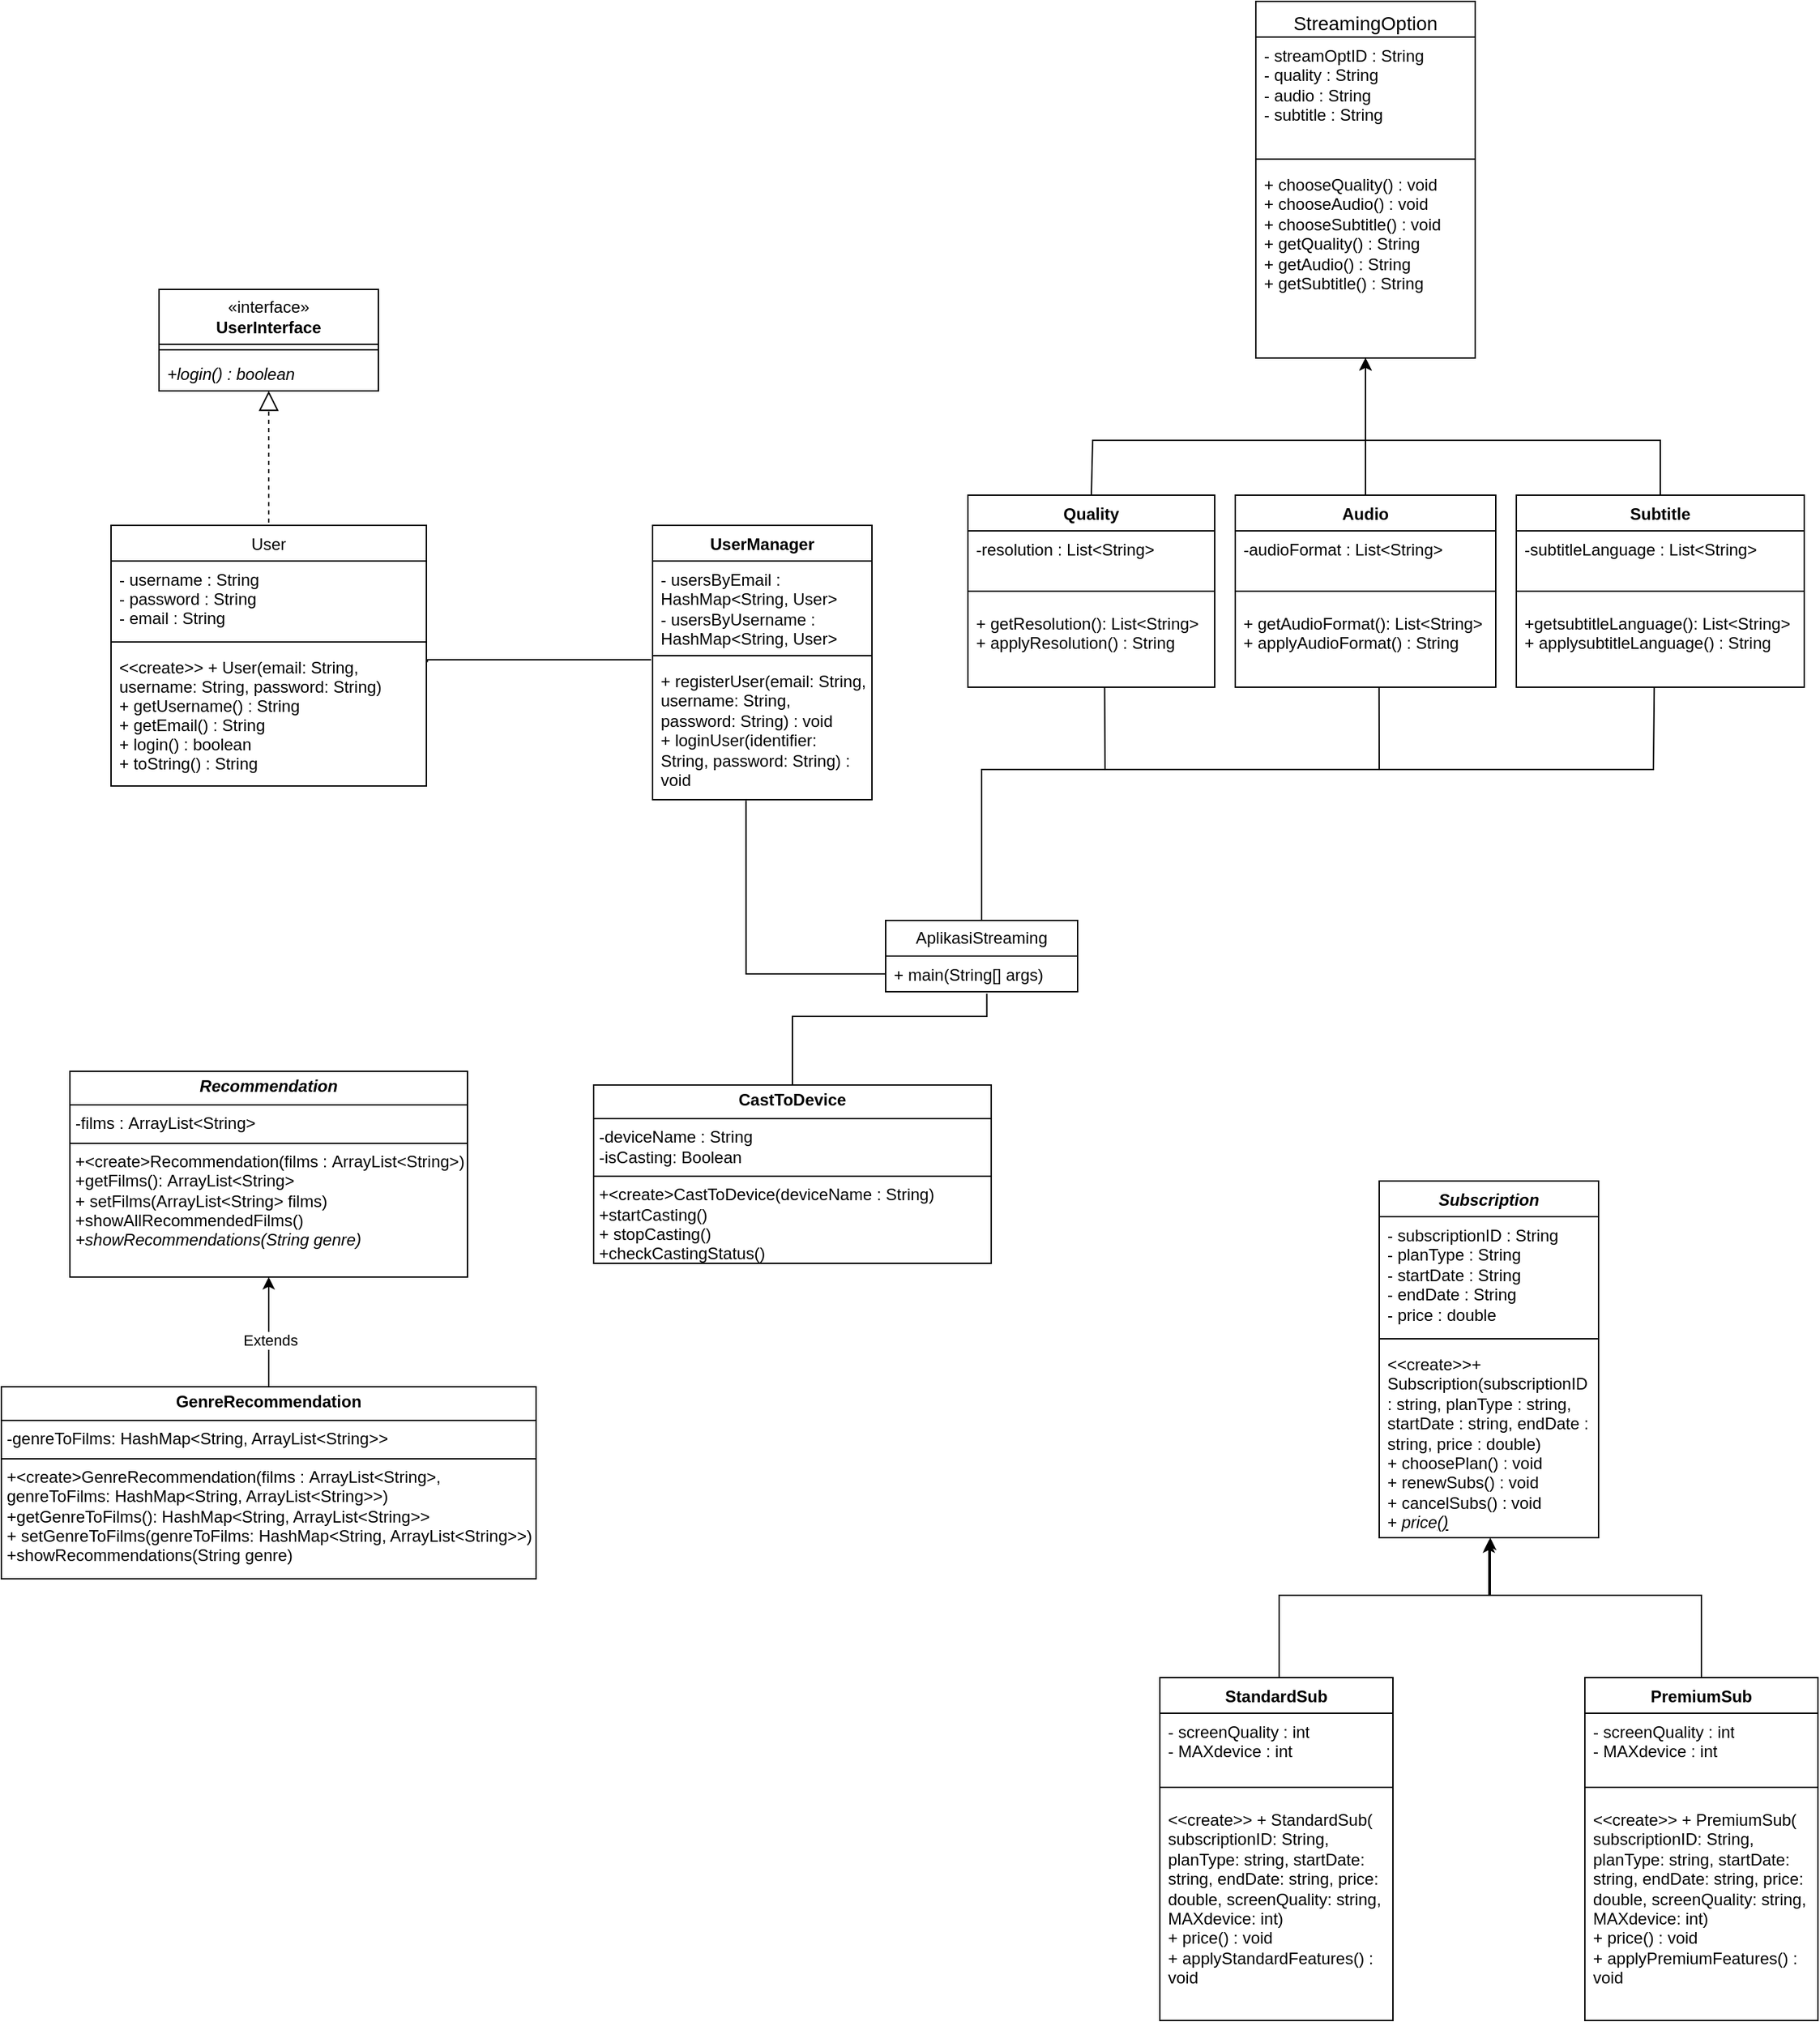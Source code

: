 <mxfile version="25.0.3">
  <diagram id="C5RBs43oDa-KdzZeNtuy" name="Page-1">
    <mxGraphModel dx="1180" dy="1843" grid="1" gridSize="10" guides="1" tooltips="1" connect="1" arrows="1" fold="1" page="1" pageScale="1" pageWidth="827" pageHeight="1169" math="0" shadow="0">
      <root>
        <mxCell id="WIyWlLk6GJQsqaUBKTNV-0" />
        <mxCell id="WIyWlLk6GJQsqaUBKTNV-1" parent="WIyWlLk6GJQsqaUBKTNV-0" />
        <mxCell id="zkfFHV4jXpPFQw0GAbJ--6" value="User" style="swimlane;fontStyle=0;align=center;verticalAlign=top;childLayout=stackLayout;horizontal=1;startSize=26;horizontalStack=0;resizeParent=1;resizeLast=0;collapsible=1;marginBottom=0;rounded=0;shadow=0;strokeWidth=1;" parent="WIyWlLk6GJQsqaUBKTNV-1" vertex="1">
          <mxGeometry x="185" y="382" width="230" height="190" as="geometry">
            <mxRectangle x="130" y="380" width="160" height="26" as="alternateBounds" />
          </mxGeometry>
        </mxCell>
        <mxCell id="zkfFHV4jXpPFQw0GAbJ--7" value="- username : String&#xa;- password : String&#xa;- email : String" style="text;align=left;verticalAlign=top;spacingLeft=4;spacingRight=4;overflow=hidden;rotatable=0;points=[[0,0.5],[1,0.5]];portConstraint=eastwest;" parent="zkfFHV4jXpPFQw0GAbJ--6" vertex="1">
          <mxGeometry y="26" width="230" height="54" as="geometry" />
        </mxCell>
        <mxCell id="zkfFHV4jXpPFQw0GAbJ--9" value="" style="line;html=1;strokeWidth=1;align=left;verticalAlign=middle;spacingTop=-1;spacingLeft=3;spacingRight=3;rotatable=0;labelPosition=right;points=[];portConstraint=eastwest;" parent="zkfFHV4jXpPFQw0GAbJ--6" vertex="1">
          <mxGeometry y="80" width="230" height="10" as="geometry" />
        </mxCell>
        <mxCell id="heFmf04xh7JhcdJFY1r--3" value="&lt;&lt;create&gt;&gt; + User(email: String,&#xa;username: String, password: String)&#xa;+ getUsername() : String&#xa;+ getEmail() : String&#xa;+ login() : boolean&#xa;+ toString() : String" style="text;align=left;verticalAlign=top;spacingLeft=4;spacingRight=4;overflow=hidden;rotatable=0;points=[[0,0.5],[1,0.5]];portConstraint=eastwest;" parent="zkfFHV4jXpPFQw0GAbJ--6" vertex="1">
          <mxGeometry y="90" width="230" height="100" as="geometry" />
        </mxCell>
        <mxCell id="heFmf04xh7JhcdJFY1r--7" value="Classname" style="swimlane;fontStyle=1;align=center;verticalAlign=top;childLayout=stackLayout;horizontal=1;startSize=0;horizontalStack=0;resizeParent=1;resizeParentMax=0;resizeLast=0;collapsible=1;marginBottom=0;whiteSpace=wrap;html=1;" parent="WIyWlLk6GJQsqaUBKTNV-1" vertex="1">
          <mxGeometry x="220" y="210" width="160" height="74" as="geometry">
            <mxRectangle x="240" y="290" width="100" height="30" as="alternateBounds" />
          </mxGeometry>
        </mxCell>
        <mxCell id="heFmf04xh7JhcdJFY1r--4" value="«interface»&lt;br&gt;&lt;b&gt;UserInterface&lt;/b&gt;" style="html=1;whiteSpace=wrap;" parent="heFmf04xh7JhcdJFY1r--7" vertex="1">
          <mxGeometry width="160" height="40" as="geometry" />
        </mxCell>
        <mxCell id="heFmf04xh7JhcdJFY1r--9" value="" style="line;strokeWidth=1;fillColor=none;align=left;verticalAlign=middle;spacingTop=-1;spacingLeft=3;spacingRight=3;rotatable=0;labelPosition=right;points=[];portConstraint=eastwest;strokeColor=inherit;" parent="heFmf04xh7JhcdJFY1r--7" vertex="1">
          <mxGeometry y="40" width="160" height="8" as="geometry" />
        </mxCell>
        <mxCell id="heFmf04xh7JhcdJFY1r--10" value="&lt;i&gt;+login() : boolean&lt;/i&gt;" style="text;strokeColor=none;fillColor=none;align=left;verticalAlign=top;spacingLeft=4;spacingRight=4;overflow=hidden;rotatable=0;points=[[0,0.5],[1,0.5]];portConstraint=eastwest;whiteSpace=wrap;html=1;" parent="heFmf04xh7JhcdJFY1r--7" vertex="1">
          <mxGeometry y="48" width="160" height="26" as="geometry" />
        </mxCell>
        <mxCell id="heFmf04xh7JhcdJFY1r--11" value="" style="endArrow=block;dashed=1;endFill=0;endSize=12;html=1;rounded=0;" parent="WIyWlLk6GJQsqaUBKTNV-1" target="heFmf04xh7JhcdJFY1r--10" edge="1">
          <mxGeometry width="160" relative="1" as="geometry">
            <mxPoint x="300" y="380" as="sourcePoint" />
            <mxPoint x="440" y="390" as="targetPoint" />
          </mxGeometry>
        </mxCell>
        <mxCell id="heFmf04xh7JhcdJFY1r--12" value="UserManager" style="swimlane;fontStyle=1;align=center;verticalAlign=top;childLayout=stackLayout;horizontal=1;startSize=26;horizontalStack=0;resizeParent=1;resizeParentMax=0;resizeLast=0;collapsible=1;marginBottom=0;whiteSpace=wrap;html=1;" parent="WIyWlLk6GJQsqaUBKTNV-1" vertex="1">
          <mxGeometry x="580" y="382" width="160" height="200" as="geometry" />
        </mxCell>
        <mxCell id="heFmf04xh7JhcdJFY1r--13" value="- usersByEmail : HashMap&amp;lt;String, User&amp;gt;&lt;br&gt;- usersByUsername : HashMap&amp;lt;String, User&amp;gt;" style="text;strokeColor=none;fillColor=none;align=left;verticalAlign=top;spacingLeft=4;spacingRight=4;overflow=hidden;rotatable=0;points=[[0,0.5],[1,0.5]];portConstraint=eastwest;whiteSpace=wrap;html=1;" parent="heFmf04xh7JhcdJFY1r--12" vertex="1">
          <mxGeometry y="26" width="160" height="64" as="geometry" />
        </mxCell>
        <mxCell id="heFmf04xh7JhcdJFY1r--14" value="" style="line;strokeWidth=1;fillColor=none;align=left;verticalAlign=middle;spacingTop=-1;spacingLeft=3;spacingRight=3;rotatable=0;labelPosition=right;points=[];portConstraint=eastwest;strokeColor=inherit;" parent="heFmf04xh7JhcdJFY1r--12" vertex="1">
          <mxGeometry y="90" width="160" height="10" as="geometry" />
        </mxCell>
        <mxCell id="heFmf04xh7JhcdJFY1r--15" value="+ registerUser(email: String, username: String, password: String) : void&lt;br&gt;+ loginUser(identifier: String, password: String) : void" style="text;strokeColor=none;fillColor=none;align=left;verticalAlign=top;spacingLeft=4;spacingRight=4;overflow=hidden;rotatable=0;points=[[0,0.5],[1,0.5]];portConstraint=eastwest;whiteSpace=wrap;html=1;" parent="heFmf04xh7JhcdJFY1r--12" vertex="1">
          <mxGeometry y="100" width="160" height="100" as="geometry" />
        </mxCell>
        <mxCell id="heFmf04xh7JhcdJFY1r--18" value="" style="endArrow=none;html=1;edgeStyle=orthogonalEdgeStyle;rounded=0;exitX=1.003;exitY=0.098;exitDx=0;exitDy=0;exitPerimeter=0;" parent="WIyWlLk6GJQsqaUBKTNV-1" source="heFmf04xh7JhcdJFY1r--3" edge="1">
          <mxGeometry relative="1" as="geometry">
            <mxPoint x="420" y="480" as="sourcePoint" />
            <mxPoint x="560" y="480" as="targetPoint" />
            <Array as="points">
              <mxPoint x="416" y="480" />
              <mxPoint x="579" y="480" />
            </Array>
          </mxGeometry>
        </mxCell>
        <mxCell id="heFmf04xh7JhcdJFY1r--23" value="AplikasiStreaming" style="swimlane;fontStyle=0;childLayout=stackLayout;horizontal=1;startSize=26;fillColor=none;horizontalStack=0;resizeParent=1;resizeParentMax=0;resizeLast=0;collapsible=1;marginBottom=0;whiteSpace=wrap;html=1;" parent="WIyWlLk6GJQsqaUBKTNV-1" vertex="1">
          <mxGeometry x="750" y="670" width="140" height="52" as="geometry" />
        </mxCell>
        <mxCell id="heFmf04xh7JhcdJFY1r--24" value="+ main(String[] args)" style="text;strokeColor=none;fillColor=none;align=left;verticalAlign=top;spacingLeft=4;spacingRight=4;overflow=hidden;rotatable=0;points=[[0,0.5],[1,0.5]];portConstraint=eastwest;whiteSpace=wrap;html=1;" parent="heFmf04xh7JhcdJFY1r--23" vertex="1">
          <mxGeometry y="26" width="140" height="26" as="geometry" />
        </mxCell>
        <mxCell id="ZTSiYQMdODxyRtstsJls-0" value="&lt;i&gt;Subscription&lt;/i&gt;" style="swimlane;fontStyle=1;align=center;verticalAlign=top;childLayout=stackLayout;horizontal=1;startSize=26;horizontalStack=0;resizeParent=1;resizeParentMax=0;resizeLast=0;collapsible=1;marginBottom=0;whiteSpace=wrap;html=1;" parent="WIyWlLk6GJQsqaUBKTNV-1" vertex="1">
          <mxGeometry x="1110" y="860" width="160" height="260" as="geometry" />
        </mxCell>
        <mxCell id="ZTSiYQMdODxyRtstsJls-1" value="- subscriptionID : String&lt;div&gt;- planType : String&lt;/div&gt;&lt;div&gt;- startDate : String&lt;/div&gt;&lt;div&gt;- endDate : String&lt;/div&gt;&lt;div&gt;- price : double&lt;/div&gt;" style="text;strokeColor=none;fillColor=none;align=left;verticalAlign=top;spacingLeft=4;spacingRight=4;overflow=hidden;rotatable=0;points=[[0,0.5],[1,0.5]];portConstraint=eastwest;whiteSpace=wrap;html=1;" parent="ZTSiYQMdODxyRtstsJls-0" vertex="1">
          <mxGeometry y="26" width="160" height="84" as="geometry" />
        </mxCell>
        <mxCell id="ZTSiYQMdODxyRtstsJls-2" value="" style="line;strokeWidth=1;fillColor=none;align=left;verticalAlign=middle;spacingTop=-1;spacingLeft=3;spacingRight=3;rotatable=0;labelPosition=right;points=[];portConstraint=eastwest;strokeColor=inherit;" parent="ZTSiYQMdODxyRtstsJls-0" vertex="1">
          <mxGeometry y="110" width="160" height="10" as="geometry" />
        </mxCell>
        <mxCell id="ZTSiYQMdODxyRtstsJls-3" value="&lt;div&gt;&amp;lt;&amp;lt;create&amp;gt;&amp;gt;+ Subscription(subscriptionID : string, planType : string, startDate : string, endDate : string, price : double)&amp;nbsp;&lt;/div&gt;+ choosePlan() : void&lt;div&gt;+ renewSubs() : void&lt;/div&gt;&lt;div&gt;+ cancelSubs() : void&lt;/div&gt;&lt;div&gt;+ &lt;i&gt;price&lt;/i&gt;&lt;i style=&quot;&quot;&gt;&lt;u&gt;()&lt;/u&gt;&lt;/i&gt;&lt;/div&gt;" style="text;strokeColor=none;fillColor=none;align=left;verticalAlign=top;spacingLeft=4;spacingRight=4;overflow=hidden;rotatable=0;points=[[0,0.5],[1,0.5]];portConstraint=eastwest;whiteSpace=wrap;html=1;" parent="ZTSiYQMdODxyRtstsJls-0" vertex="1">
          <mxGeometry y="120" width="160" height="140" as="geometry" />
        </mxCell>
        <mxCell id="ZTSiYQMdODxyRtstsJls-4" style="edgeStyle=orthogonalEdgeStyle;rounded=0;orthogonalLoop=1;jettySize=auto;html=1;" parent="WIyWlLk6GJQsqaUBKTNV-1" edge="1">
          <mxGeometry relative="1" as="geometry">
            <mxPoint x="1191" y="1120" as="targetPoint" />
            <Array as="points">
              <mxPoint x="1037" y="1162" />
              <mxPoint x="1191" y="1162" />
            </Array>
            <mxPoint x="1037.001" y="1222" as="sourcePoint" />
          </mxGeometry>
        </mxCell>
        <mxCell id="ZTSiYQMdODxyRtstsJls-5" value="StandardSub" style="swimlane;fontStyle=1;align=center;verticalAlign=top;childLayout=stackLayout;horizontal=1;startSize=26;horizontalStack=0;resizeParent=1;resizeParentMax=0;resizeLast=0;collapsible=1;marginBottom=0;whiteSpace=wrap;html=1;" parent="WIyWlLk6GJQsqaUBKTNV-1" vertex="1">
          <mxGeometry x="950" y="1222" width="170" height="250" as="geometry" />
        </mxCell>
        <mxCell id="ZTSiYQMdODxyRtstsJls-6" value="- screenQuality : int&lt;div&gt;- MAXdevice : int&lt;/div&gt;" style="text;strokeColor=none;fillColor=none;align=left;verticalAlign=top;spacingLeft=4;spacingRight=4;overflow=hidden;rotatable=0;points=[[0,0.5],[1,0.5]];portConstraint=eastwest;whiteSpace=wrap;html=1;" parent="ZTSiYQMdODxyRtstsJls-5" vertex="1">
          <mxGeometry y="26" width="170" height="44" as="geometry" />
        </mxCell>
        <mxCell id="ZTSiYQMdODxyRtstsJls-7" value="" style="line;strokeWidth=1;fillColor=none;align=left;verticalAlign=middle;spacingTop=-1;spacingLeft=3;spacingRight=3;rotatable=0;labelPosition=right;points=[];portConstraint=eastwest;strokeColor=inherit;" parent="ZTSiYQMdODxyRtstsJls-5" vertex="1">
          <mxGeometry y="70" width="170" height="20" as="geometry" />
        </mxCell>
        <mxCell id="ZTSiYQMdODxyRtstsJls-8" value="&lt;div&gt;&amp;lt;&amp;lt;create&amp;gt;&amp;gt; + StandardSub(&lt;/div&gt;&lt;div&gt;subscriptionID: String, planType: string, startDate: string, endDate: string, price: double, screenQuality: string, MAXdevice: int)&lt;/div&gt;+ price() : void&lt;div&gt;+ applyStandardFeatures() : void&lt;/div&gt;" style="text;strokeColor=none;fillColor=none;align=left;verticalAlign=top;spacingLeft=4;spacingRight=4;overflow=hidden;rotatable=0;points=[[0,0.5],[1,0.5]];portConstraint=eastwest;whiteSpace=wrap;html=1;" parent="ZTSiYQMdODxyRtstsJls-5" vertex="1">
          <mxGeometry y="90" width="170" height="160" as="geometry" />
        </mxCell>
        <mxCell id="ZTSiYQMdODxyRtstsJls-9" style="edgeStyle=orthogonalEdgeStyle;rounded=0;orthogonalLoop=1;jettySize=auto;html=1;exitX=0.5;exitY=0;exitDx=0;exitDy=0;" parent="WIyWlLk6GJQsqaUBKTNV-1" source="ZTSiYQMdODxyRtstsJls-10" edge="1">
          <mxGeometry relative="1" as="geometry">
            <mxPoint x="1190" y="1122" as="targetPoint" />
            <Array as="points">
              <mxPoint x="1345" y="1162" />
              <mxPoint x="1190" y="1162" />
            </Array>
          </mxGeometry>
        </mxCell>
        <mxCell id="ZTSiYQMdODxyRtstsJls-10" value="PremiumSub" style="swimlane;fontStyle=1;align=center;verticalAlign=top;childLayout=stackLayout;horizontal=1;startSize=26;horizontalStack=0;resizeParent=1;resizeParentMax=0;resizeLast=0;collapsible=1;marginBottom=0;whiteSpace=wrap;html=1;" parent="WIyWlLk6GJQsqaUBKTNV-1" vertex="1">
          <mxGeometry x="1260" y="1222" width="170" height="250" as="geometry" />
        </mxCell>
        <mxCell id="ZTSiYQMdODxyRtstsJls-11" value="- screenQuality : int&lt;div&gt;- MAXdevice : int&lt;/div&gt;" style="text;strokeColor=none;fillColor=none;align=left;verticalAlign=top;spacingLeft=4;spacingRight=4;overflow=hidden;rotatable=0;points=[[0,0.5],[1,0.5]];portConstraint=eastwest;whiteSpace=wrap;html=1;" parent="ZTSiYQMdODxyRtstsJls-10" vertex="1">
          <mxGeometry y="26" width="170" height="44" as="geometry" />
        </mxCell>
        <mxCell id="ZTSiYQMdODxyRtstsJls-12" value="" style="line;strokeWidth=1;fillColor=none;align=left;verticalAlign=middle;spacingTop=-1;spacingLeft=3;spacingRight=3;rotatable=0;labelPosition=right;points=[];portConstraint=eastwest;strokeColor=inherit;" parent="ZTSiYQMdODxyRtstsJls-10" vertex="1">
          <mxGeometry y="70" width="170" height="20" as="geometry" />
        </mxCell>
        <mxCell id="ZTSiYQMdODxyRtstsJls-13" value="&lt;div&gt;&amp;lt;&amp;lt;create&amp;gt;&amp;gt; + PremiumSub(&lt;/div&gt;&lt;div&gt;subscriptionID: String, planType: string, startDate: string, endDate: string, price: double, screenQuality: string, MAXdevice: int)&lt;/div&gt;+ price() : void&lt;div&gt;+ applyPremiumFeatures() : void&lt;/div&gt;" style="text;strokeColor=none;fillColor=none;align=left;verticalAlign=top;spacingLeft=4;spacingRight=4;overflow=hidden;rotatable=0;points=[[0,0.5],[1,0.5]];portConstraint=eastwest;whiteSpace=wrap;html=1;" parent="ZTSiYQMdODxyRtstsJls-10" vertex="1">
          <mxGeometry y="90" width="170" height="160" as="geometry" />
        </mxCell>
        <mxCell id="ZTSiYQMdODxyRtstsJls-14" value="" style="endArrow=none;html=1;edgeStyle=orthogonalEdgeStyle;rounded=0;entryX=0;entryY=0.5;entryDx=0;entryDy=0;exitX=0.426;exitY=1.006;exitDx=0;exitDy=0;exitPerimeter=0;" parent="WIyWlLk6GJQsqaUBKTNV-1" source="heFmf04xh7JhcdJFY1r--15" target="heFmf04xh7JhcdJFY1r--24" edge="1">
          <mxGeometry relative="1" as="geometry">
            <mxPoint x="560" y="649.23" as="sourcePoint" />
            <mxPoint x="720" y="649.23" as="targetPoint" />
          </mxGeometry>
        </mxCell>
        <mxCell id="fiL2AEOfi939g-dcIRjF-0" value="&lt;p style=&quot;margin:0px;margin-top:4px;text-align:center;&quot;&gt;&lt;span style=&quot;text-wrap-mode: nowrap;&quot;&gt;&lt;b&gt;&lt;i&gt;Recommendation&lt;/i&gt;&lt;/b&gt;&lt;/span&gt;&lt;/p&gt;&lt;hr size=&quot;1&quot; style=&quot;border-style:solid;&quot;&gt;&lt;p style=&quot;margin:0px;margin-left:4px;&quot;&gt;&lt;span style=&quot;text-wrap-mode: nowrap;&quot;&gt;-films :&amp;nbsp;&lt;/span&gt;&lt;span style=&quot;background-color: initial; text-wrap-mode: nowrap;&quot;&gt;ArrayList&amp;lt;String&amp;gt;&lt;/span&gt;&lt;/p&gt;&lt;hr size=&quot;1&quot; style=&quot;border-style:solid;&quot;&gt;&lt;p style=&quot;margin:0px;margin-left:4px;&quot;&gt;+&amp;lt;create&amp;gt;Recommendation(&lt;span style=&quot;text-wrap-mode: nowrap; background-color: initial;&quot;&gt;films :&amp;nbsp;&lt;/span&gt;&lt;span style=&quot;background-color: initial;&quot;&gt;&lt;span style=&quot;text-wrap-mode: nowrap;&quot;&gt;ArrayList&amp;lt;String&amp;gt;&lt;/span&gt;)&lt;/span&gt;&lt;/p&gt;&lt;p style=&quot;margin:0px;margin-left:4px;&quot;&gt;&lt;span style=&quot;background-color: initial;&quot;&gt;+&lt;/span&gt;&lt;span style=&quot;background-color: initial;&quot;&gt;getFilms():&amp;nbsp;&lt;/span&gt;&lt;span style=&quot;background-color: initial;&quot;&gt;ArrayList&amp;lt;String&amp;gt;&lt;/span&gt;&lt;/p&gt;&lt;p style=&quot;margin:0px;margin-left:4px;&quot;&gt;&lt;span style=&quot;background-color: initial;&quot;&gt;+&amp;nbsp;&lt;/span&gt;&lt;span style=&quot;background-color: initial;&quot;&gt;setFilms(ArrayList&amp;lt;String&amp;gt; films)&lt;/span&gt;&lt;/p&gt;&lt;p style=&quot;margin:0px;margin-left:4px;&quot;&gt;&lt;span style=&quot;background-color: initial;&quot;&gt;+&lt;/span&gt;&lt;span style=&quot;background-color: initial;&quot;&gt;showAllRecommendedFilms()&lt;/span&gt;&lt;/p&gt;&lt;p style=&quot;margin:0px;margin-left:4px;&quot;&gt;&lt;i&gt;&lt;span style=&quot;background-color: initial;&quot;&gt;+&lt;/span&gt;&lt;span style=&quot;background-color: initial;&quot;&gt;showRecommendations(String genre)&lt;/span&gt;&lt;/i&gt;&lt;/p&gt;" style="verticalAlign=top;align=left;overflow=fill;html=1;whiteSpace=wrap;" parent="WIyWlLk6GJQsqaUBKTNV-1" vertex="1">
          <mxGeometry x="155" y="780" width="290" height="150" as="geometry" />
        </mxCell>
        <mxCell id="fiL2AEOfi939g-dcIRjF-1" style="edgeStyle=orthogonalEdgeStyle;rounded=0;orthogonalLoop=1;jettySize=auto;html=1;exitX=0.5;exitY=0;exitDx=0;exitDy=0;entryX=0.5;entryY=1;entryDx=0;entryDy=0;" parent="WIyWlLk6GJQsqaUBKTNV-1" source="fiL2AEOfi939g-dcIRjF-2" target="fiL2AEOfi939g-dcIRjF-0" edge="1">
          <mxGeometry relative="1" as="geometry" />
        </mxCell>
        <mxCell id="fiL2AEOfi939g-dcIRjF-4" value="Extends" style="edgeLabel;html=1;align=center;verticalAlign=middle;resizable=0;points=[];" parent="fiL2AEOfi939g-dcIRjF-1" vertex="1" connectable="0">
          <mxGeometry x="-0.14" y="-1" relative="1" as="geometry">
            <mxPoint as="offset" />
          </mxGeometry>
        </mxCell>
        <mxCell id="fiL2AEOfi939g-dcIRjF-2" value="&lt;p style=&quot;margin:0px;margin-top:4px;text-align:center;&quot;&gt;&lt;span style=&quot;text-wrap-mode: nowrap;&quot;&gt;&lt;b&gt;GenreRecommendation&lt;/b&gt;&lt;/span&gt;&lt;/p&gt;&lt;hr size=&quot;1&quot; style=&quot;border-style:solid;&quot;&gt;&lt;p style=&quot;margin:0px;margin-left:4px;&quot;&gt;&lt;span style=&quot;text-wrap-mode: nowrap;&quot;&gt;-genreToFilms:&amp;nbsp;&lt;/span&gt;&lt;span style=&quot;background-color: initial; text-wrap-mode: nowrap;&quot;&gt;HashMap&amp;lt;String, ArrayList&amp;lt;String&amp;gt;&amp;gt;&lt;/span&gt;&lt;/p&gt;&lt;hr size=&quot;1&quot; style=&quot;border-style:solid;&quot;&gt;&lt;p style=&quot;margin:0px;margin-left:4px;&quot;&gt;+&amp;lt;create&amp;gt;GenreRecommendation(&lt;span style=&quot;text-wrap-mode: nowrap; background-color: initial;&quot;&gt;films :&amp;nbsp;&lt;/span&gt;&lt;span style=&quot;background-color: initial;&quot;&gt;&lt;span style=&quot;text-wrap-mode: nowrap;&quot;&gt;ArrayList&amp;lt;String&amp;gt;,&amp;nbsp;&lt;/span&gt;&lt;/span&gt;&lt;/p&gt;&lt;p style=&quot;margin:0px;margin-left:4px;&quot;&gt;&lt;span style=&quot;background-color: initial; text-wrap-mode: nowrap;&quot;&gt;genreToFilms:&amp;nbsp;&lt;/span&gt;&lt;span style=&quot;background-color: initial; text-wrap-mode: nowrap;&quot;&gt;HashMap&amp;lt;String, ArrayList&amp;lt;String&amp;gt;&amp;gt;&lt;/span&gt;&lt;span style=&quot;background-color: initial;&quot;&gt;)&lt;/span&gt;&lt;/p&gt;&lt;p style=&quot;margin:0px;margin-left:4px;&quot;&gt;&lt;span style=&quot;background-color: initial;&quot;&gt;+&lt;/span&gt;&lt;span style=&quot;background-color: initial;&quot;&gt;getGenreToFilms():&amp;nbsp;&lt;/span&gt;&lt;span style=&quot;background-color: initial;&quot;&gt;HashMap&amp;lt;String, ArrayList&amp;lt;String&amp;gt;&amp;gt;&lt;/span&gt;&lt;/p&gt;&lt;p style=&quot;margin:0px;margin-left:4px;&quot;&gt;&lt;span style=&quot;background-color: initial;&quot;&gt;+&amp;nbsp;&lt;/span&gt;&lt;span style=&quot;background-color: initial;&quot;&gt;setGenreToFilms(&lt;/span&gt;&lt;span style=&quot;text-wrap-mode: nowrap;&quot;&gt;genreToFilms:&amp;nbsp;&lt;/span&gt;&lt;span style=&quot;text-wrap-mode: nowrap; background-color: initial;&quot;&gt;HashMap&amp;lt;String, ArrayList&amp;lt;String&amp;gt;&amp;gt;&lt;/span&gt;&lt;span style=&quot;background-color: initial;&quot;&gt;)&lt;/span&gt;&lt;/p&gt;&lt;p style=&quot;margin:0px;margin-left:4px;&quot;&gt;&lt;span style=&quot;background-color: initial;&quot;&gt;+&lt;/span&gt;&lt;span style=&quot;background-color: initial;&quot;&gt;showRecommendations(String genre)&lt;/span&gt;&lt;/p&gt;" style="verticalAlign=top;align=left;overflow=fill;html=1;whiteSpace=wrap;" parent="WIyWlLk6GJQsqaUBKTNV-1" vertex="1">
          <mxGeometry x="105" y="1010" width="390" height="140" as="geometry" />
        </mxCell>
        <mxCell id="fiL2AEOfi939g-dcIRjF-3" value="&lt;p style=&quot;margin:0px;margin-top:4px;text-align:center;&quot;&gt;&lt;span style=&quot;text-wrap-mode: nowrap;&quot;&gt;&lt;b&gt;CastToDevice&lt;/b&gt;&lt;/span&gt;&lt;/p&gt;&lt;hr size=&quot;1&quot; style=&quot;border-style:solid;&quot;&gt;&lt;p style=&quot;margin:0px;margin-left:4px;&quot;&gt;&lt;span style=&quot;text-wrap-mode: nowrap;&quot;&gt;-deviceName : String&lt;/span&gt;&lt;/p&gt;&lt;p style=&quot;margin:0px;margin-left:4px;&quot;&gt;&lt;span style=&quot;text-wrap-mode: nowrap;&quot;&gt;-isCasting: Boolean&lt;/span&gt;&lt;/p&gt;&lt;hr size=&quot;1&quot; style=&quot;border-style:solid;&quot;&gt;&lt;p style=&quot;margin:0px;margin-left:4px;&quot;&gt;+&amp;lt;create&amp;gt;&lt;span style=&quot;text-align: center; text-wrap-mode: nowrap;&quot;&gt;CastToDevice&lt;/span&gt;(&lt;span style=&quot;text-wrap-mode: nowrap;&quot;&gt;deviceName : String&lt;/span&gt;&lt;span style=&quot;background-color: initial;&quot;&gt;)&lt;/span&gt;&lt;/p&gt;&lt;p style=&quot;margin:0px;margin-left:4px;&quot;&gt;&lt;span style=&quot;background-color: initial;&quot;&gt;+&lt;/span&gt;&lt;span style=&quot;background-color: initial;&quot;&gt;startCasting()&lt;/span&gt;&lt;/p&gt;&lt;p style=&quot;margin:0px;margin-left:4px;&quot;&gt;&lt;span style=&quot;background-color: initial;&quot;&gt;+&amp;nbsp;&lt;/span&gt;&lt;span style=&quot;background-color: initial;&quot;&gt;stopCasting()&lt;/span&gt;&lt;/p&gt;&lt;p style=&quot;margin:0px;margin-left:4px;&quot;&gt;&lt;span style=&quot;background-color: initial;&quot;&gt;+&lt;/span&gt;&lt;span style=&quot;background-color: initial;&quot;&gt;checkCastingStatus()&lt;/span&gt;&lt;/p&gt;" style="verticalAlign=top;align=left;overflow=fill;html=1;whiteSpace=wrap;" parent="WIyWlLk6GJQsqaUBKTNV-1" vertex="1">
          <mxGeometry x="537" y="790" width="290" height="130" as="geometry" />
        </mxCell>
        <mxCell id="fiL2AEOfi939g-dcIRjF-7" style="edgeStyle=orthogonalEdgeStyle;rounded=0;orthogonalLoop=1;jettySize=auto;html=1;exitX=0.5;exitY=0;exitDx=0;exitDy=0;entryX=0.527;entryY=1.053;entryDx=0;entryDy=0;entryPerimeter=0;endArrow=none;endFill=0;" parent="WIyWlLk6GJQsqaUBKTNV-1" source="fiL2AEOfi939g-dcIRjF-3" target="heFmf04xh7JhcdJFY1r--24" edge="1">
          <mxGeometry relative="1" as="geometry">
            <Array as="points">
              <mxPoint x="682" y="740" />
              <mxPoint x="824" y="740" />
            </Array>
          </mxGeometry>
        </mxCell>
        <mxCell id="9oOlcusf1BaMI_1G3reV-10" value="&lt;div style=&quot;font-weight: normal; font-size: 14px; line-height: 19px; white-space: pre;&quot;&gt;&lt;font face=&quot;Helvetica&quot;&gt;StreamingOption&lt;/font&gt;&lt;/div&gt;" style="swimlane;fontStyle=1;align=center;verticalAlign=top;childLayout=stackLayout;horizontal=1;startSize=26;horizontalStack=0;resizeParent=1;resizeParentMax=0;resizeLast=0;collapsible=1;marginBottom=0;whiteSpace=wrap;html=1;" vertex="1" parent="WIyWlLk6GJQsqaUBKTNV-1">
          <mxGeometry x="1020" width="160" height="260" as="geometry" />
        </mxCell>
        <mxCell id="9oOlcusf1BaMI_1G3reV-11" value="- streamOptID : String&lt;div&gt;- quality : String&lt;/div&gt;&lt;div&gt;- audio : String&lt;/div&gt;&lt;div&gt;- subtitle : String&lt;/div&gt;" style="text;strokeColor=none;fillColor=none;align=left;verticalAlign=top;spacingLeft=4;spacingRight=4;overflow=hidden;rotatable=0;points=[[0,0.5],[1,0.5]];portConstraint=eastwest;whiteSpace=wrap;html=1;" vertex="1" parent="9oOlcusf1BaMI_1G3reV-10">
          <mxGeometry y="26" width="160" height="84" as="geometry" />
        </mxCell>
        <mxCell id="9oOlcusf1BaMI_1G3reV-12" value="" style="line;strokeWidth=1;fillColor=none;align=left;verticalAlign=middle;spacingTop=-1;spacingLeft=3;spacingRight=3;rotatable=0;labelPosition=right;points=[];portConstraint=eastwest;strokeColor=inherit;" vertex="1" parent="9oOlcusf1BaMI_1G3reV-10">
          <mxGeometry y="110" width="160" height="10" as="geometry" />
        </mxCell>
        <mxCell id="9oOlcusf1BaMI_1G3reV-13" value="&lt;div&gt;&lt;span style=&quot;background-color: initial;&quot;&gt;+ chooseQuality() : void&lt;/span&gt;&lt;/div&gt;&lt;div&gt;+ chooseAudio() : void&lt;/div&gt;&lt;div&gt;+ chooseSubtitle() : void&lt;/div&gt;&lt;div&gt;+ getQuality() : String&lt;/div&gt;&lt;div&gt;+ getAudio() : String&lt;/div&gt;&lt;div&gt;+ getSubtitle() : String&lt;/div&gt;" style="text;strokeColor=none;fillColor=none;align=left;verticalAlign=top;spacingLeft=4;spacingRight=4;overflow=hidden;rotatable=0;points=[[0,0.5],[1,0.5]];portConstraint=eastwest;whiteSpace=wrap;html=1;" vertex="1" parent="9oOlcusf1BaMI_1G3reV-10">
          <mxGeometry y="120" width="160" height="140" as="geometry" />
        </mxCell>
        <mxCell id="9oOlcusf1BaMI_1G3reV-15" value="Quality" style="swimlane;fontStyle=1;align=center;verticalAlign=top;childLayout=stackLayout;horizontal=1;startSize=26;horizontalStack=0;resizeParent=1;resizeParentMax=0;resizeLast=0;collapsible=1;marginBottom=0;whiteSpace=wrap;html=1;" vertex="1" parent="WIyWlLk6GJQsqaUBKTNV-1">
          <mxGeometry x="810" y="360" width="180" height="140" as="geometry" />
        </mxCell>
        <mxCell id="9oOlcusf1BaMI_1G3reV-16" value="&lt;span style=&quot;text-wrap-mode: nowrap;&quot;&gt;-resolution :&amp;nbsp;&lt;/span&gt;&lt;span style=&quot;text-wrap-mode: nowrap; background-color: initial;&quot;&gt;List&amp;lt;String&amp;gt;&lt;/span&gt;" style="text;strokeColor=none;fillColor=none;align=left;verticalAlign=top;spacingLeft=4;spacingRight=4;overflow=hidden;rotatable=0;points=[[0,0.5],[1,0.5]];portConstraint=eastwest;whiteSpace=wrap;html=1;" vertex="1" parent="9oOlcusf1BaMI_1G3reV-15">
          <mxGeometry y="26" width="180" height="34" as="geometry" />
        </mxCell>
        <mxCell id="9oOlcusf1BaMI_1G3reV-17" value="" style="line;strokeWidth=1;fillColor=none;align=left;verticalAlign=middle;spacingTop=-1;spacingLeft=3;spacingRight=3;rotatable=0;labelPosition=right;points=[];portConstraint=eastwest;strokeColor=inherit;" vertex="1" parent="9oOlcusf1BaMI_1G3reV-15">
          <mxGeometry y="60" width="180" height="20" as="geometry" />
        </mxCell>
        <mxCell id="9oOlcusf1BaMI_1G3reV-18" value="&lt;div&gt;+ getResolution():&amp;nbsp;&lt;span style=&quot;text-wrap-mode: nowrap; background-color: initial;&quot;&gt;List&amp;lt;String&amp;gt;&lt;/span&gt;&lt;span style=&quot;background-color: initial;&quot;&gt;&amp;nbsp;&lt;/span&gt;&lt;/div&gt;&lt;div&gt;+ applyResolution() : String&lt;/div&gt;" style="text;strokeColor=none;fillColor=none;align=left;verticalAlign=top;spacingLeft=4;spacingRight=4;overflow=hidden;rotatable=0;points=[[0,0.5],[1,0.5]];portConstraint=eastwest;whiteSpace=wrap;html=1;" vertex="1" parent="9oOlcusf1BaMI_1G3reV-15">
          <mxGeometry y="80" width="180" height="60" as="geometry" />
        </mxCell>
        <mxCell id="9oOlcusf1BaMI_1G3reV-32" value="" style="endArrow=classic;html=1;rounded=0;exitX=0.5;exitY=0;exitDx=0;exitDy=0;entryX=0.494;entryY=1.021;entryDx=0;entryDy=0;entryPerimeter=0;" edge="1" parent="WIyWlLk6GJQsqaUBKTNV-1" source="9oOlcusf1BaMI_1G3reV-44">
          <mxGeometry width="50" height="50" relative="1" as="geometry">
            <mxPoint x="1300" y="360" as="sourcePoint" />
            <mxPoint x="1100" y="260" as="targetPoint" />
            <Array as="points">
              <mxPoint x="1315" y="320" />
              <mxPoint x="1100" y="320" />
            </Array>
          </mxGeometry>
        </mxCell>
        <mxCell id="9oOlcusf1BaMI_1G3reV-33" value="" style="endArrow=classic;html=1;rounded=0;exitX=0.5;exitY=0;exitDx=0;exitDy=0;" edge="1" parent="WIyWlLk6GJQsqaUBKTNV-1">
          <mxGeometry width="50" height="50" relative="1" as="geometry">
            <mxPoint x="900" y="360" as="sourcePoint" />
            <mxPoint x="1100" y="260" as="targetPoint" />
            <Array as="points">
              <mxPoint x="901" y="320" />
              <mxPoint x="1100" y="320" />
            </Array>
          </mxGeometry>
        </mxCell>
        <mxCell id="9oOlcusf1BaMI_1G3reV-34" value="" style="endArrow=classic;html=1;rounded=0;exitX=0.5;exitY=0;exitDx=0;exitDy=0;" edge="1" parent="WIyWlLk6GJQsqaUBKTNV-1">
          <mxGeometry width="50" height="50" relative="1" as="geometry">
            <mxPoint x="1100" y="360" as="sourcePoint" />
            <mxPoint x="1100" y="260" as="targetPoint" />
          </mxGeometry>
        </mxCell>
        <mxCell id="9oOlcusf1BaMI_1G3reV-40" value="Audio" style="swimlane;fontStyle=1;align=center;verticalAlign=top;childLayout=stackLayout;horizontal=1;startSize=26;horizontalStack=0;resizeParent=1;resizeParentMax=0;resizeLast=0;collapsible=1;marginBottom=0;whiteSpace=wrap;html=1;" vertex="1" parent="WIyWlLk6GJQsqaUBKTNV-1">
          <mxGeometry x="1005" y="360" width="190" height="140" as="geometry" />
        </mxCell>
        <mxCell id="9oOlcusf1BaMI_1G3reV-41" value="&lt;span style=&quot;text-wrap-mode: nowrap;&quot;&gt;-audioFormat :&amp;nbsp;&lt;/span&gt;&lt;span style=&quot;text-wrap-mode: nowrap; background-color: initial;&quot;&gt;List&amp;lt;String&amp;gt;&lt;/span&gt;" style="text;strokeColor=none;fillColor=none;align=left;verticalAlign=top;spacingLeft=4;spacingRight=4;overflow=hidden;rotatable=0;points=[[0,0.5],[1,0.5]];portConstraint=eastwest;whiteSpace=wrap;html=1;" vertex="1" parent="9oOlcusf1BaMI_1G3reV-40">
          <mxGeometry y="26" width="190" height="34" as="geometry" />
        </mxCell>
        <mxCell id="9oOlcusf1BaMI_1G3reV-42" value="" style="line;strokeWidth=1;fillColor=none;align=left;verticalAlign=middle;spacingTop=-1;spacingLeft=3;spacingRight=3;rotatable=0;labelPosition=right;points=[];portConstraint=eastwest;strokeColor=inherit;" vertex="1" parent="9oOlcusf1BaMI_1G3reV-40">
          <mxGeometry y="60" width="190" height="20" as="geometry" />
        </mxCell>
        <mxCell id="9oOlcusf1BaMI_1G3reV-43" value="&lt;div&gt;+ getAudioFormat():&amp;nbsp;&lt;span style=&quot;text-wrap-mode: nowrap; background-color: initial;&quot;&gt;List&amp;lt;String&amp;gt;&lt;/span&gt;&lt;span style=&quot;background-color: initial;&quot;&gt;&amp;nbsp;&lt;/span&gt;&lt;/div&gt;&lt;div&gt;+ applyAudioFormat() : String&lt;/div&gt;" style="text;strokeColor=none;fillColor=none;align=left;verticalAlign=top;spacingLeft=4;spacingRight=4;overflow=hidden;rotatable=0;points=[[0,0.5],[1,0.5]];portConstraint=eastwest;whiteSpace=wrap;html=1;" vertex="1" parent="9oOlcusf1BaMI_1G3reV-40">
          <mxGeometry y="80" width="190" height="60" as="geometry" />
        </mxCell>
        <mxCell id="9oOlcusf1BaMI_1G3reV-44" value="Subtitle" style="swimlane;fontStyle=1;align=center;verticalAlign=top;childLayout=stackLayout;horizontal=1;startSize=26;horizontalStack=0;resizeParent=1;resizeParentMax=0;resizeLast=0;collapsible=1;marginBottom=0;whiteSpace=wrap;html=1;" vertex="1" parent="WIyWlLk6GJQsqaUBKTNV-1">
          <mxGeometry x="1210" y="360" width="210" height="140" as="geometry" />
        </mxCell>
        <mxCell id="9oOlcusf1BaMI_1G3reV-45" value="&lt;span style=&quot;text-wrap-mode: nowrap;&quot;&gt;-subtitleLanguage :&amp;nbsp;&lt;/span&gt;&lt;span style=&quot;text-wrap-mode: nowrap; background-color: initial;&quot;&gt;List&amp;lt;String&amp;gt;&lt;/span&gt;" style="text;strokeColor=none;fillColor=none;align=left;verticalAlign=top;spacingLeft=4;spacingRight=4;overflow=hidden;rotatable=0;points=[[0,0.5],[1,0.5]];portConstraint=eastwest;whiteSpace=wrap;html=1;" vertex="1" parent="9oOlcusf1BaMI_1G3reV-44">
          <mxGeometry y="26" width="210" height="34" as="geometry" />
        </mxCell>
        <mxCell id="9oOlcusf1BaMI_1G3reV-46" value="" style="line;strokeWidth=1;fillColor=none;align=left;verticalAlign=middle;spacingTop=-1;spacingLeft=3;spacingRight=3;rotatable=0;labelPosition=right;points=[];portConstraint=eastwest;strokeColor=inherit;" vertex="1" parent="9oOlcusf1BaMI_1G3reV-44">
          <mxGeometry y="60" width="210" height="20" as="geometry" />
        </mxCell>
        <mxCell id="9oOlcusf1BaMI_1G3reV-47" value="&lt;div&gt;+get&lt;span style=&quot;text-wrap-mode: nowrap;&quot;&gt;subtitleLanguage&lt;/span&gt;():&amp;nbsp;&lt;span style=&quot;text-wrap-mode: nowrap; background-color: initial;&quot;&gt;List&amp;lt;String&amp;gt;&lt;/span&gt;&lt;span style=&quot;background-color: initial;&quot;&gt;&amp;nbsp;&lt;/span&gt;&lt;/div&gt;&lt;div&gt;+ apply&lt;span style=&quot;text-wrap-mode: nowrap;&quot;&gt;subtitleLanguage&lt;/span&gt;() : String&lt;/div&gt;" style="text;strokeColor=none;fillColor=none;align=left;verticalAlign=top;spacingLeft=4;spacingRight=4;overflow=hidden;rotatable=0;points=[[0,0.5],[1,0.5]];portConstraint=eastwest;whiteSpace=wrap;html=1;" vertex="1" parent="9oOlcusf1BaMI_1G3reV-44">
          <mxGeometry y="80" width="210" height="60" as="geometry" />
        </mxCell>
        <mxCell id="9oOlcusf1BaMI_1G3reV-48" value="" style="endArrow=none;html=1;rounded=0;entryX=0.554;entryY=1.001;entryDx=0;entryDy=0;entryPerimeter=0;exitX=0.5;exitY=0;exitDx=0;exitDy=0;" edge="1" parent="WIyWlLk6GJQsqaUBKTNV-1" source="heFmf04xh7JhcdJFY1r--23" target="9oOlcusf1BaMI_1G3reV-18">
          <mxGeometry width="50" height="50" relative="1" as="geometry">
            <mxPoint x="839.995" y="664.54" as="sourcePoint" />
            <mxPoint x="907.68" y="500.0" as="targetPoint" />
            <Array as="points">
              <mxPoint x="820" y="560" />
              <mxPoint x="910" y="560" />
            </Array>
          </mxGeometry>
        </mxCell>
        <mxCell id="9oOlcusf1BaMI_1G3reV-49" value="" style="endArrow=none;html=1;rounded=0;exitX=0.5;exitY=0;exitDx=0;exitDy=0;entryX=0.552;entryY=1.005;entryDx=0;entryDy=0;entryPerimeter=0;" edge="1" parent="WIyWlLk6GJQsqaUBKTNV-1" source="heFmf04xh7JhcdJFY1r--23" target="9oOlcusf1BaMI_1G3reV-43">
          <mxGeometry width="50" height="50" relative="1" as="geometry">
            <mxPoint x="830" y="590" as="sourcePoint" />
            <mxPoint x="960" y="470" as="targetPoint" />
            <Array as="points">
              <mxPoint x="820" y="560" />
              <mxPoint x="1110" y="560" />
            </Array>
          </mxGeometry>
        </mxCell>
        <mxCell id="9oOlcusf1BaMI_1G3reV-50" value="" style="endArrow=none;html=1;rounded=0;exitX=0.5;exitY=0;exitDx=0;exitDy=0;entryX=0.479;entryY=1.002;entryDx=0;entryDy=0;entryPerimeter=0;" edge="1" parent="WIyWlLk6GJQsqaUBKTNV-1" source="heFmf04xh7JhcdJFY1r--23" target="9oOlcusf1BaMI_1G3reV-47">
          <mxGeometry width="50" height="50" relative="1" as="geometry">
            <mxPoint x="1080" y="670" as="sourcePoint" />
            <mxPoint x="1300" y="510" as="targetPoint" />
            <Array as="points">
              <mxPoint x="820" y="560" />
              <mxPoint x="1310" y="560" />
            </Array>
          </mxGeometry>
        </mxCell>
      </root>
    </mxGraphModel>
  </diagram>
</mxfile>
